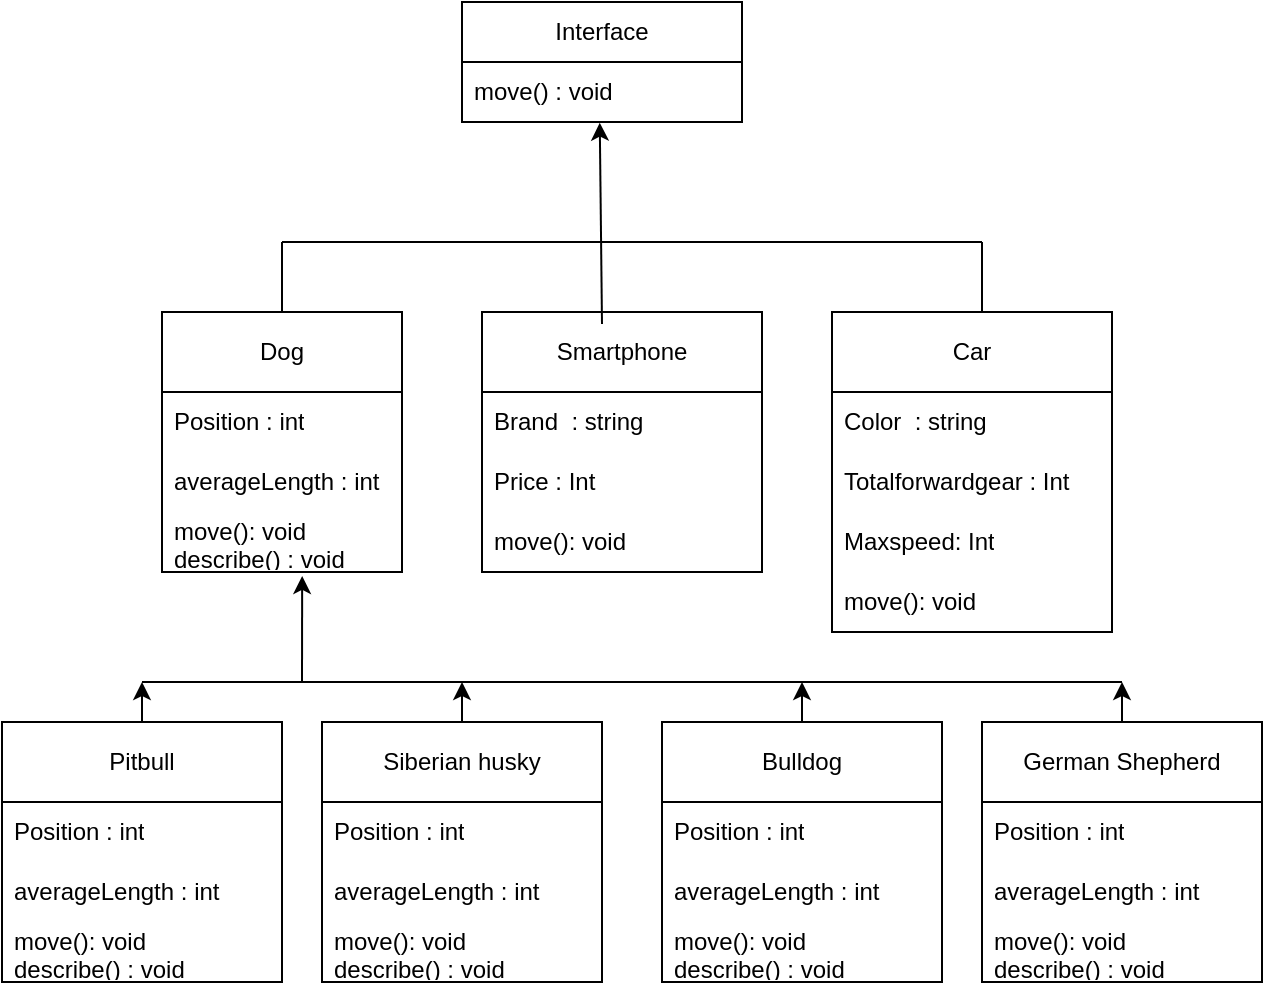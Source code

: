 <mxfile>
    <diagram id="dBTYXhTB9vod_ONw2ZqJ" name="Page-1">
        <mxGraphModel dx="877" dy="407" grid="1" gridSize="10" guides="1" tooltips="1" connect="1" arrows="1" fold="1" page="1" pageScale="1" pageWidth="850" pageHeight="1100" math="0" shadow="0">
            <root>
                <mxCell id="0"/>
                <mxCell id="1" parent="0"/>
                <mxCell id="3" value="Dog" style="swimlane;fontStyle=0;childLayout=stackLayout;horizontal=1;startSize=40;horizontalStack=0;resizeParent=1;resizeParentMax=0;resizeLast=0;collapsible=1;marginBottom=0;whiteSpace=wrap;html=1;" vertex="1" parent="1">
                    <mxGeometry x="180" y="175" width="120" height="130" as="geometry"/>
                </mxCell>
                <mxCell id="4" value="Position : int" style="text;strokeColor=none;fillColor=none;align=left;verticalAlign=middle;spacingLeft=4;spacingRight=4;overflow=hidden;points=[[0,0.5],[1,0.5]];portConstraint=eastwest;rotatable=0;whiteSpace=wrap;html=1;" vertex="1" parent="3">
                    <mxGeometry y="40" width="120" height="30" as="geometry"/>
                </mxCell>
                <mxCell id="5" value="averageLength : int" style="text;strokeColor=none;fillColor=none;align=left;verticalAlign=middle;spacingLeft=4;spacingRight=4;overflow=hidden;points=[[0,0.5],[1,0.5]];portConstraint=eastwest;rotatable=0;whiteSpace=wrap;html=1;" vertex="1" parent="3">
                    <mxGeometry y="70" width="120" height="30" as="geometry"/>
                </mxCell>
                <mxCell id="6" value="move(): void&lt;br&gt;describe() : void" style="text;strokeColor=none;fillColor=none;align=left;verticalAlign=middle;spacingLeft=4;spacingRight=4;overflow=hidden;points=[[0,0.5],[1,0.5]];portConstraint=eastwest;rotatable=0;whiteSpace=wrap;html=1;" vertex="1" parent="3">
                    <mxGeometry y="100" width="120" height="30" as="geometry"/>
                </mxCell>
                <mxCell id="61" style="edgeStyle=none;html=1;" edge="1" parent="1" source="26">
                    <mxGeometry relative="1" as="geometry">
                        <mxPoint x="170" y="360" as="targetPoint"/>
                    </mxGeometry>
                </mxCell>
                <mxCell id="26" value="Pitbull" style="swimlane;fontStyle=0;childLayout=stackLayout;horizontal=1;startSize=40;horizontalStack=0;resizeParent=1;resizeParentMax=0;resizeLast=0;collapsible=1;marginBottom=0;whiteSpace=wrap;html=1;" vertex="1" parent="1">
                    <mxGeometry x="100" y="380" width="140" height="130" as="geometry"/>
                </mxCell>
                <mxCell id="27" value="Position : int" style="text;strokeColor=none;fillColor=none;align=left;verticalAlign=middle;spacingLeft=4;spacingRight=4;overflow=hidden;points=[[0,0.5],[1,0.5]];portConstraint=eastwest;rotatable=0;whiteSpace=wrap;html=1;" vertex="1" parent="26">
                    <mxGeometry y="40" width="140" height="30" as="geometry"/>
                </mxCell>
                <mxCell id="28" value="averageLength : int" style="text;strokeColor=none;fillColor=none;align=left;verticalAlign=middle;spacingLeft=4;spacingRight=4;overflow=hidden;points=[[0,0.5],[1,0.5]];portConstraint=eastwest;rotatable=0;whiteSpace=wrap;html=1;" vertex="1" parent="26">
                    <mxGeometry y="70" width="140" height="30" as="geometry"/>
                </mxCell>
                <mxCell id="29" value="move(): void&lt;br&gt;describe() : void" style="text;strokeColor=none;fillColor=none;align=left;verticalAlign=middle;spacingLeft=4;spacingRight=4;overflow=hidden;points=[[0,0.5],[1,0.5]];portConstraint=eastwest;rotatable=0;whiteSpace=wrap;html=1;" vertex="1" parent="26">
                    <mxGeometry y="100" width="140" height="30" as="geometry"/>
                </mxCell>
                <mxCell id="60" style="edgeStyle=none;html=1;" edge="1" parent="1" source="31">
                    <mxGeometry relative="1" as="geometry">
                        <mxPoint x="330" y="360" as="targetPoint"/>
                    </mxGeometry>
                </mxCell>
                <mxCell id="31" value="Siberian husky" style="swimlane;fontStyle=0;childLayout=stackLayout;horizontal=1;startSize=40;horizontalStack=0;resizeParent=1;resizeParentMax=0;resizeLast=0;collapsible=1;marginBottom=0;whiteSpace=wrap;html=1;" vertex="1" parent="1">
                    <mxGeometry x="260" y="380" width="140" height="130" as="geometry"/>
                </mxCell>
                <mxCell id="32" value="Position : int" style="text;strokeColor=none;fillColor=none;align=left;verticalAlign=middle;spacingLeft=4;spacingRight=4;overflow=hidden;points=[[0,0.5],[1,0.5]];portConstraint=eastwest;rotatable=0;whiteSpace=wrap;html=1;" vertex="1" parent="31">
                    <mxGeometry y="40" width="140" height="30" as="geometry"/>
                </mxCell>
                <mxCell id="33" value="averageLength : int" style="text;strokeColor=none;fillColor=none;align=left;verticalAlign=middle;spacingLeft=4;spacingRight=4;overflow=hidden;points=[[0,0.5],[1,0.5]];portConstraint=eastwest;rotatable=0;whiteSpace=wrap;html=1;" vertex="1" parent="31">
                    <mxGeometry y="70" width="140" height="30" as="geometry"/>
                </mxCell>
                <mxCell id="34" value="move(): void&lt;br&gt;describe() : void" style="text;strokeColor=none;fillColor=none;align=left;verticalAlign=middle;spacingLeft=4;spacingRight=4;overflow=hidden;points=[[0,0.5],[1,0.5]];portConstraint=eastwest;rotatable=0;whiteSpace=wrap;html=1;" vertex="1" parent="31">
                    <mxGeometry y="100" width="140" height="30" as="geometry"/>
                </mxCell>
                <mxCell id="55" style="edgeStyle=none;html=1;" edge="1" parent="1" source="35">
                    <mxGeometry relative="1" as="geometry">
                        <mxPoint x="500" y="360" as="targetPoint"/>
                    </mxGeometry>
                </mxCell>
                <mxCell id="35" value="Bulldog" style="swimlane;fontStyle=0;childLayout=stackLayout;horizontal=1;startSize=40;horizontalStack=0;resizeParent=1;resizeParentMax=0;resizeLast=0;collapsible=1;marginBottom=0;whiteSpace=wrap;html=1;swimlaneLine=1;strokeColor=default;" vertex="1" parent="1">
                    <mxGeometry x="430" y="380" width="140" height="130" as="geometry"/>
                </mxCell>
                <mxCell id="36" value="Position : int" style="text;strokeColor=none;fillColor=none;align=left;verticalAlign=middle;spacingLeft=4;spacingRight=4;overflow=hidden;points=[[0,0.5],[1,0.5]];portConstraint=eastwest;rotatable=0;whiteSpace=wrap;html=1;" vertex="1" parent="35">
                    <mxGeometry y="40" width="140" height="30" as="geometry"/>
                </mxCell>
                <mxCell id="37" value="averageLength : int" style="text;strokeColor=none;fillColor=none;align=left;verticalAlign=middle;spacingLeft=4;spacingRight=4;overflow=hidden;points=[[0,0.5],[1,0.5]];portConstraint=eastwest;rotatable=0;whiteSpace=wrap;html=1;" vertex="1" parent="35">
                    <mxGeometry y="70" width="140" height="30" as="geometry"/>
                </mxCell>
                <mxCell id="38" value="move(): void&lt;br&gt;describe() : void" style="text;strokeColor=none;fillColor=none;align=left;verticalAlign=middle;spacingLeft=4;spacingRight=4;overflow=hidden;points=[[0,0.5],[1,0.5]];portConstraint=eastwest;rotatable=0;whiteSpace=wrap;html=1;" vertex="1" parent="35">
                    <mxGeometry y="100" width="140" height="30" as="geometry"/>
                </mxCell>
                <mxCell id="56" style="edgeStyle=none;html=1;" edge="1" parent="1" source="39">
                    <mxGeometry relative="1" as="geometry">
                        <mxPoint x="660" y="360" as="targetPoint"/>
                    </mxGeometry>
                </mxCell>
                <mxCell id="39" value="German Shepherd" style="swimlane;fontStyle=0;childLayout=stackLayout;horizontal=1;startSize=40;horizontalStack=0;resizeParent=1;resizeParentMax=0;resizeLast=0;collapsible=1;marginBottom=0;whiteSpace=wrap;html=1;" vertex="1" parent="1">
                    <mxGeometry x="590" y="380" width="140" height="130" as="geometry"/>
                </mxCell>
                <mxCell id="40" value="Position : int" style="text;strokeColor=none;fillColor=none;align=left;verticalAlign=middle;spacingLeft=4;spacingRight=4;overflow=hidden;points=[[0,0.5],[1,0.5]];portConstraint=eastwest;rotatable=0;whiteSpace=wrap;html=1;" vertex="1" parent="39">
                    <mxGeometry y="40" width="140" height="30" as="geometry"/>
                </mxCell>
                <mxCell id="41" value="averageLength : int" style="text;strokeColor=none;fillColor=none;align=left;verticalAlign=middle;spacingLeft=4;spacingRight=4;overflow=hidden;points=[[0,0.5],[1,0.5]];portConstraint=eastwest;rotatable=0;whiteSpace=wrap;html=1;" vertex="1" parent="39">
                    <mxGeometry y="70" width="140" height="30" as="geometry"/>
                </mxCell>
                <mxCell id="42" value="move(): void&lt;br&gt;describe() : void" style="text;strokeColor=none;fillColor=none;align=left;verticalAlign=middle;spacingLeft=4;spacingRight=4;overflow=hidden;points=[[0,0.5],[1,0.5]];portConstraint=eastwest;rotatable=0;whiteSpace=wrap;html=1;" vertex="1" parent="39">
                    <mxGeometry y="100" width="140" height="30" as="geometry"/>
                </mxCell>
                <mxCell id="48" value="" style="endArrow=none;html=1;" edge="1" parent="1">
                    <mxGeometry width="50" height="50" relative="1" as="geometry">
                        <mxPoint x="170" y="360" as="sourcePoint"/>
                        <mxPoint x="660" y="360" as="targetPoint"/>
                        <Array as="points">
                            <mxPoint x="410" y="360"/>
                        </Array>
                    </mxGeometry>
                </mxCell>
                <mxCell id="58" value="" style="endArrow=classic;html=1;entryX=0.584;entryY=1.066;entryDx=0;entryDy=0;entryPerimeter=0;" edge="1" parent="1" target="6">
                    <mxGeometry width="50" height="50" relative="1" as="geometry">
                        <mxPoint x="250" y="360" as="sourcePoint"/>
                        <mxPoint x="250" y="330" as="targetPoint"/>
                    </mxGeometry>
                </mxCell>
                <mxCell id="70" value="Smartphone" style="swimlane;fontStyle=0;childLayout=stackLayout;horizontal=1;startSize=40;horizontalStack=0;resizeParent=1;resizeParentMax=0;resizeLast=0;collapsible=1;marginBottom=0;whiteSpace=wrap;html=1;" vertex="1" parent="1">
                    <mxGeometry x="340" y="175" width="140" height="130" as="geometry"/>
                </mxCell>
                <mxCell id="71" value="Brand&amp;nbsp; : string" style="text;strokeColor=none;fillColor=none;align=left;verticalAlign=middle;spacingLeft=4;spacingRight=4;overflow=hidden;points=[[0,0.5],[1,0.5]];portConstraint=eastwest;rotatable=0;whiteSpace=wrap;html=1;" vertex="1" parent="70">
                    <mxGeometry y="40" width="140" height="30" as="geometry"/>
                </mxCell>
                <mxCell id="72" value="Price : Int" style="text;strokeColor=none;fillColor=none;align=left;verticalAlign=middle;spacingLeft=4;spacingRight=4;overflow=hidden;points=[[0,0.5],[1,0.5]];portConstraint=eastwest;rotatable=0;whiteSpace=wrap;html=1;" vertex="1" parent="70">
                    <mxGeometry y="70" width="140" height="30" as="geometry"/>
                </mxCell>
                <mxCell id="73" value="move(): void&lt;br&gt;" style="text;strokeColor=none;fillColor=none;align=left;verticalAlign=middle;spacingLeft=4;spacingRight=4;overflow=hidden;points=[[0,0.5],[1,0.5]];portConstraint=eastwest;rotatable=0;whiteSpace=wrap;html=1;" vertex="1" parent="70">
                    <mxGeometry y="100" width="140" height="30" as="geometry"/>
                </mxCell>
                <mxCell id="78" value="Car" style="swimlane;fontStyle=0;childLayout=stackLayout;horizontal=1;startSize=40;horizontalStack=0;resizeParent=1;resizeParentMax=0;resizeLast=0;collapsible=1;marginBottom=0;whiteSpace=wrap;html=1;" vertex="1" parent="1">
                    <mxGeometry x="515" y="175" width="140" height="160" as="geometry"/>
                </mxCell>
                <mxCell id="79" value="Color&amp;nbsp; : string" style="text;strokeColor=none;fillColor=none;align=left;verticalAlign=middle;spacingLeft=4;spacingRight=4;overflow=hidden;points=[[0,0.5],[1,0.5]];portConstraint=eastwest;rotatable=0;whiteSpace=wrap;html=1;" vertex="1" parent="78">
                    <mxGeometry y="40" width="140" height="30" as="geometry"/>
                </mxCell>
                <mxCell id="80" value="Totalforwardgear : Int" style="text;strokeColor=none;fillColor=none;align=left;verticalAlign=middle;spacingLeft=4;spacingRight=4;overflow=hidden;points=[[0,0.5],[1,0.5]];portConstraint=eastwest;rotatable=0;whiteSpace=wrap;html=1;" vertex="1" parent="78">
                    <mxGeometry y="70" width="140" height="30" as="geometry"/>
                </mxCell>
                <mxCell id="84" value="Maxspeed: Int" style="text;strokeColor=none;fillColor=none;align=left;verticalAlign=middle;spacingLeft=4;spacingRight=4;overflow=hidden;points=[[0,0.5],[1,0.5]];portConstraint=eastwest;rotatable=0;whiteSpace=wrap;html=1;" vertex="1" parent="78">
                    <mxGeometry y="100" width="140" height="30" as="geometry"/>
                </mxCell>
                <mxCell id="81" value="move(): void&lt;br&gt;" style="text;strokeColor=none;fillColor=none;align=left;verticalAlign=middle;spacingLeft=4;spacingRight=4;overflow=hidden;points=[[0,0.5],[1,0.5]];portConstraint=eastwest;rotatable=0;whiteSpace=wrap;html=1;" vertex="1" parent="78">
                    <mxGeometry y="130" width="140" height="30" as="geometry"/>
                </mxCell>
                <mxCell id="90" value="Interface" style="swimlane;fontStyle=0;childLayout=stackLayout;horizontal=1;startSize=30;horizontalStack=0;resizeParent=1;resizeParentMax=0;resizeLast=0;collapsible=1;marginBottom=0;whiteSpace=wrap;html=1;strokeColor=default;" vertex="1" parent="1">
                    <mxGeometry x="330" y="20" width="140" height="60" as="geometry"/>
                </mxCell>
                <mxCell id="91" value="move() : void" style="text;strokeColor=none;fillColor=none;align=left;verticalAlign=middle;spacingLeft=4;spacingRight=4;overflow=hidden;points=[[0,0.5],[1,0.5]];portConstraint=eastwest;rotatable=0;whiteSpace=wrap;html=1;" vertex="1" parent="90">
                    <mxGeometry y="30" width="140" height="30" as="geometry"/>
                </mxCell>
                <mxCell id="95" value="" style="endArrow=classic;html=1;entryX=0.492;entryY=1.011;entryDx=0;entryDy=0;entryPerimeter=0;" edge="1" parent="1" target="91">
                    <mxGeometry width="50" height="50" relative="1" as="geometry">
                        <mxPoint x="400" y="181" as="sourcePoint"/>
                        <mxPoint x="397" y="180" as="targetPoint"/>
                    </mxGeometry>
                </mxCell>
                <mxCell id="96" value="" style="endArrow=none;html=1;exitX=0.5;exitY=0;exitDx=0;exitDy=0;" edge="1" parent="1" source="3">
                    <mxGeometry width="50" height="50" relative="1" as="geometry">
                        <mxPoint x="500" y="250" as="sourcePoint"/>
                        <mxPoint x="240" y="140" as="targetPoint"/>
                    </mxGeometry>
                </mxCell>
                <mxCell id="99" value="" style="endArrow=none;html=1;" edge="1" parent="1">
                    <mxGeometry width="50" height="50" relative="1" as="geometry">
                        <mxPoint x="240" y="140" as="sourcePoint"/>
                        <mxPoint x="590" y="140" as="targetPoint"/>
                    </mxGeometry>
                </mxCell>
                <mxCell id="100" value="" style="endArrow=none;html=1;exitX=0.5;exitY=0;exitDx=0;exitDy=0;" edge="1" parent="1">
                    <mxGeometry width="50" height="50" relative="1" as="geometry">
                        <mxPoint x="590" y="175" as="sourcePoint"/>
                        <mxPoint x="590" y="140" as="targetPoint"/>
                    </mxGeometry>
                </mxCell>
            </root>
        </mxGraphModel>
    </diagram>
</mxfile>